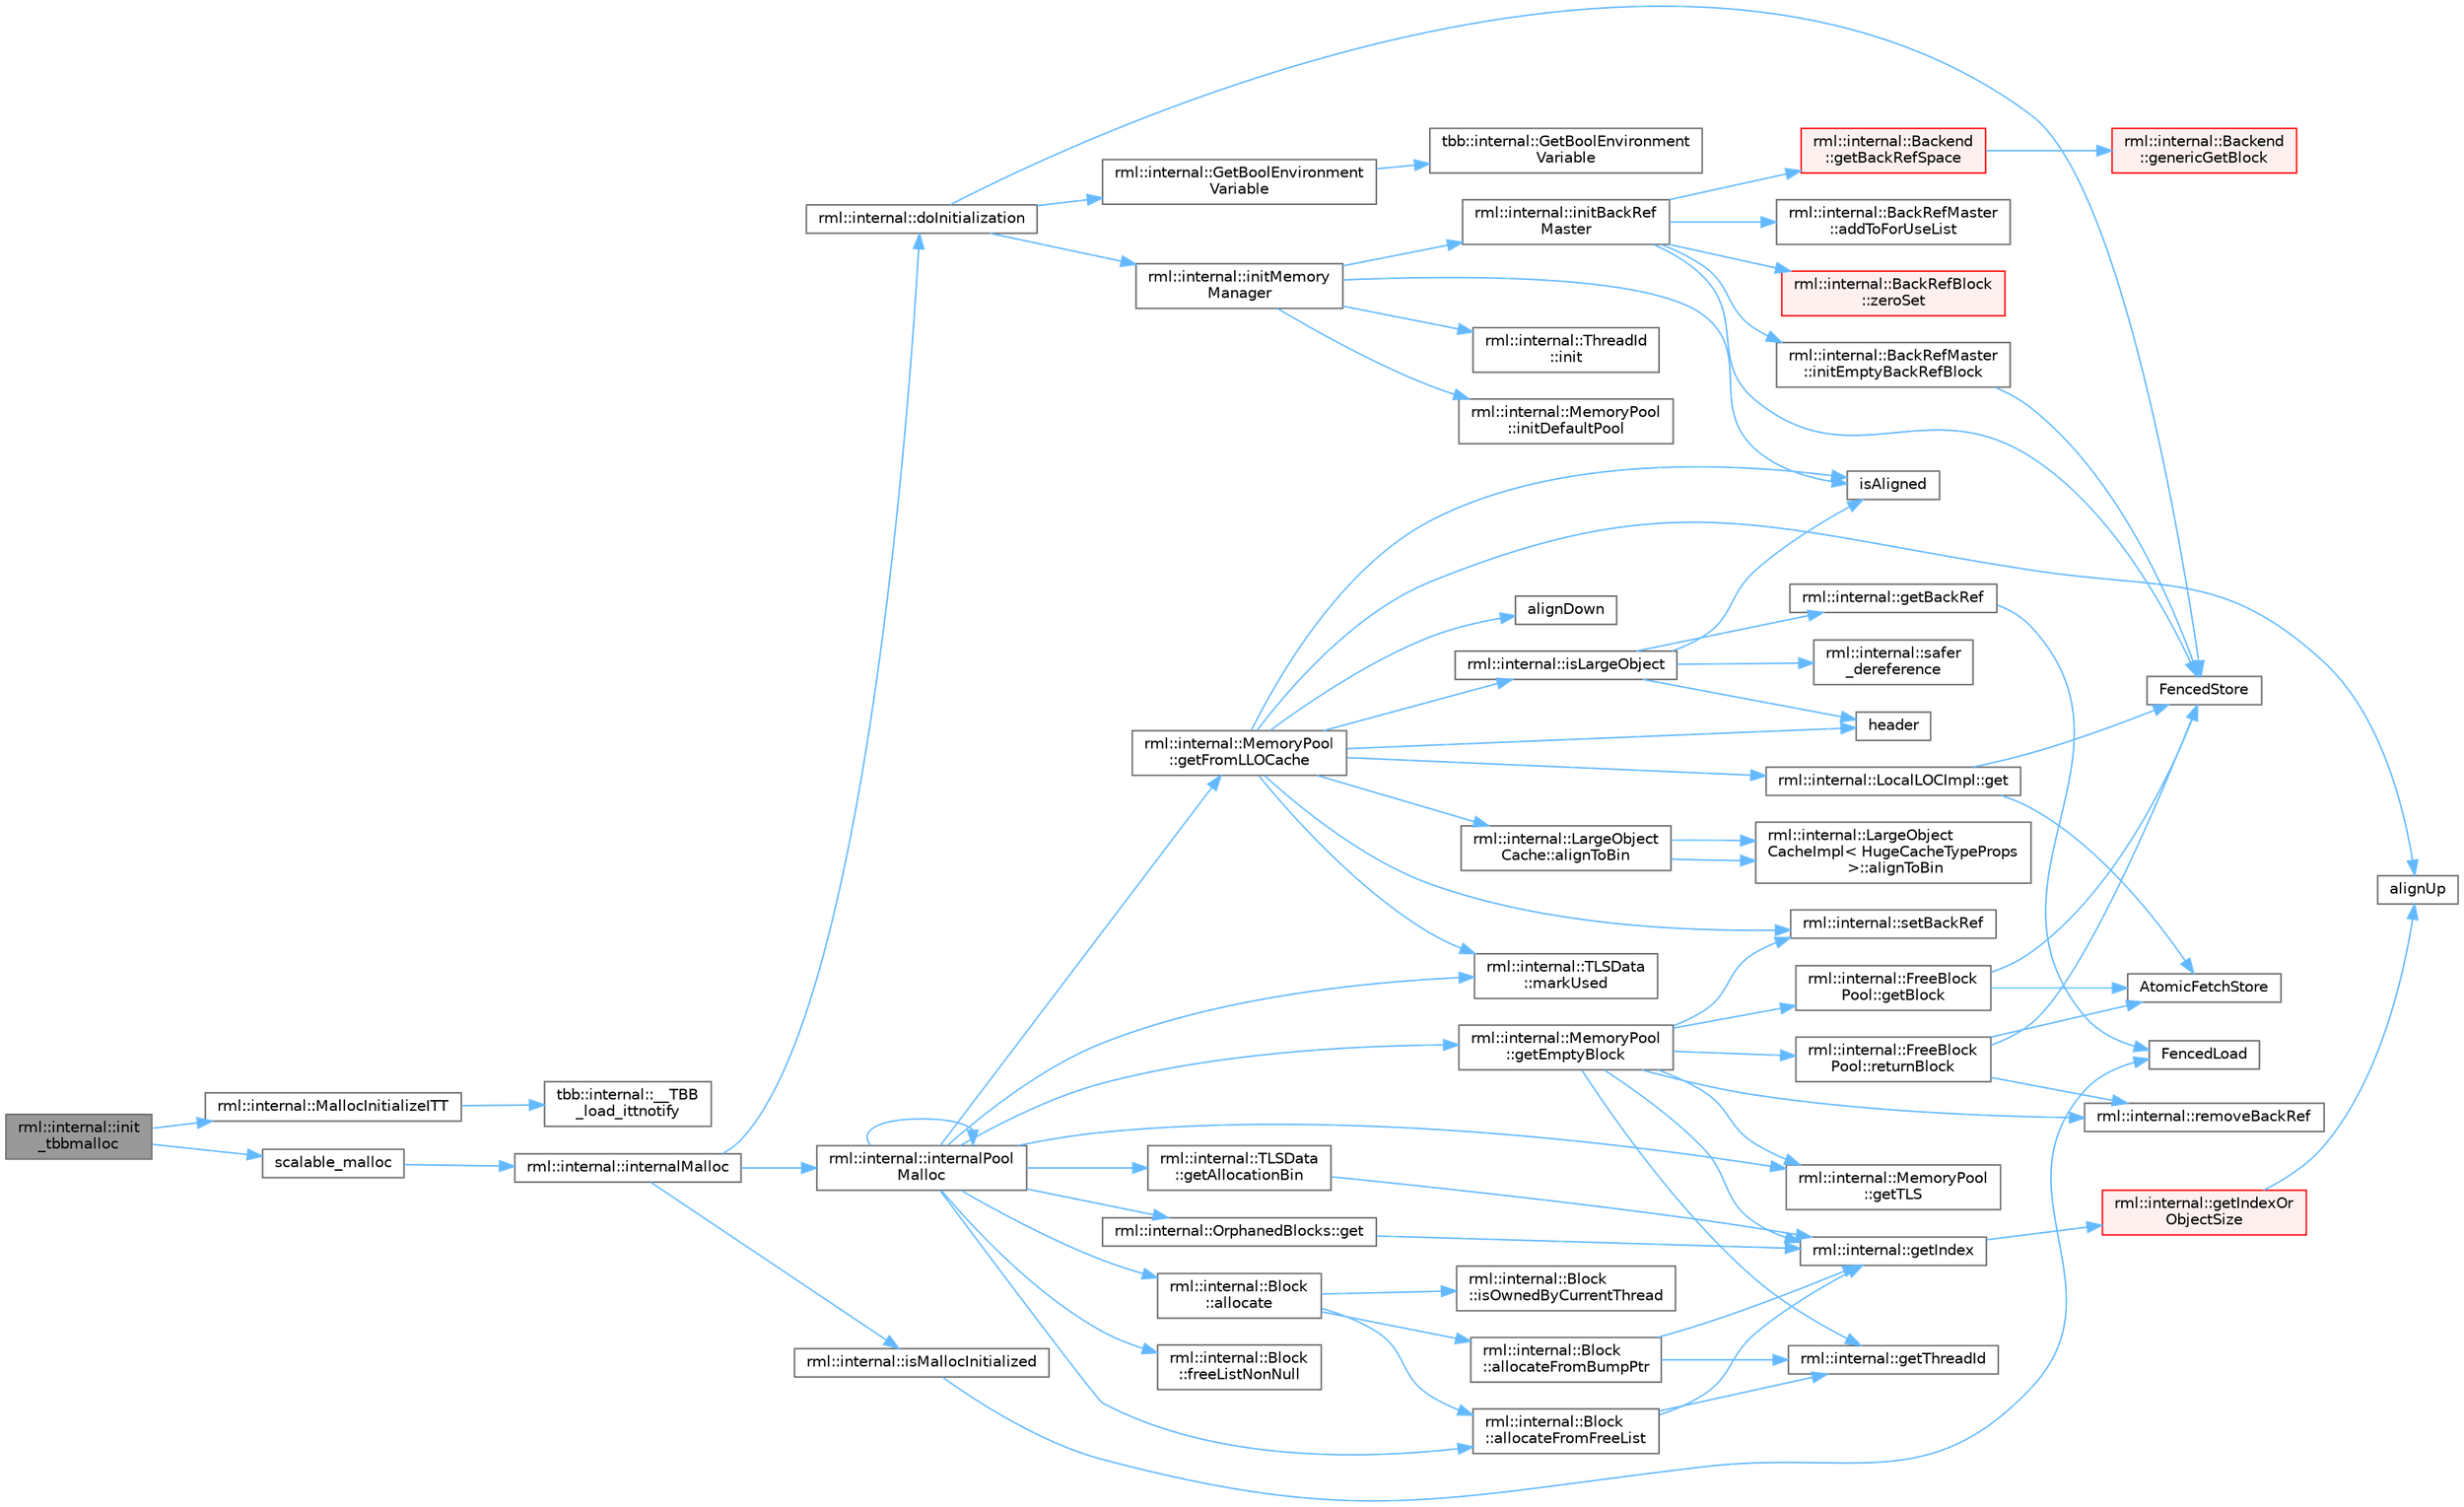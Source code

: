digraph "rml::internal::init_tbbmalloc"
{
 // LATEX_PDF_SIZE
  bgcolor="transparent";
  edge [fontname=Helvetica,fontsize=10,labelfontname=Helvetica,labelfontsize=10];
  node [fontname=Helvetica,fontsize=10,shape=box,height=0.2,width=0.4];
  rankdir="LR";
  Node1 [id="Node000001",label="rml::internal::init\l_tbbmalloc",height=0.2,width=0.4,color="gray40", fillcolor="grey60", style="filled", fontcolor="black",tooltip=" "];
  Node1 -> Node2 [id="edge1_Node000001_Node000002",color="steelblue1",style="solid",tooltip=" "];
  Node2 [id="Node000002",label="rml::internal::MallocInitializeITT",height=0.2,width=0.4,color="grey40", fillcolor="white", style="filled",URL="$namespacerml_1_1internal.html#a1496938d4795ed7716f08eff02966822",tooltip=" "];
  Node2 -> Node3 [id="edge2_Node000002_Node000003",color="steelblue1",style="solid",tooltip=" "];
  Node3 [id="Node000003",label="tbb::internal::__TBB\l_load_ittnotify",height=0.2,width=0.4,color="grey40", fillcolor="white", style="filled",URL="$namespacetbb_1_1internal.html#a2b4ad2321a003fdcedfac9784ce9a2be",tooltip=" "];
  Node1 -> Node4 [id="edge3_Node000001_Node000004",color="steelblue1",style="solid",tooltip=" "];
  Node4 [id="Node000004",label="scalable_malloc",height=0.2,width=0.4,color="grey40", fillcolor="white", style="filled",URL="$group__memory__allocation.html#ga2fcb23ca500304f69173dd13ad7e1389",tooltip=" "];
  Node4 -> Node5 [id="edge4_Node000004_Node000005",color="steelblue1",style="solid",tooltip=" "];
  Node5 [id="Node000005",label="rml::internal::internalMalloc",height=0.2,width=0.4,color="grey40", fillcolor="white", style="filled",URL="$namespacerml_1_1internal.html#a19b0fbc5aaa4b08cc412bb5777b01f89",tooltip=" "];
  Node5 -> Node6 [id="edge5_Node000005_Node000006",color="steelblue1",style="solid",tooltip=" "];
  Node6 [id="Node000006",label="rml::internal::doInitialization",height=0.2,width=0.4,color="grey40", fillcolor="white", style="filled",URL="$namespacerml_1_1internal.html#aad59cc02d849210b00c8587544e44e20",tooltip="Ensures that initMemoryManager() is called once and only once."];
  Node6 -> Node7 [id="edge6_Node000006_Node000007",color="steelblue1",style="solid",tooltip=" "];
  Node7 [id="Node000007",label="FencedStore",height=0.2,width=0.4,color="grey40", fillcolor="white", style="filled",URL="$_synchronize_8h.html#a19886ee3899c0a2435ea9840116ea325",tooltip=" "];
  Node6 -> Node8 [id="edge7_Node000006_Node000008",color="steelblue1",style="solid",tooltip=" "];
  Node8 [id="Node000008",label="rml::internal::GetBoolEnvironment\lVariable",height=0.2,width=0.4,color="grey40", fillcolor="white", style="filled",URL="$namespacerml_1_1internal.html#acbf202195ce55902f2237ab9e8de3be5",tooltip=" "];
  Node8 -> Node9 [id="edge8_Node000008_Node000009",color="steelblue1",style="solid",tooltip=" "];
  Node9 [id="Node000009",label="tbb::internal::GetBoolEnvironment\lVariable",height=0.2,width=0.4,color="grey40", fillcolor="white", style="filled",URL="$namespacetbb_1_1internal.html#a97d6c00654cc85d4c072f1a082c8c28a",tooltip=" "];
  Node6 -> Node10 [id="edge9_Node000006_Node000010",color="steelblue1",style="solid",tooltip=" "];
  Node10 [id="Node000010",label="rml::internal::initMemory\lManager",height=0.2,width=0.4,color="grey40", fillcolor="white", style="filled",URL="$namespacerml_1_1internal.html#ab24be00d5e9e602105742c4b1c7903a4",tooltip=" "];
  Node10 -> Node11 [id="edge10_Node000010_Node000011",color="steelblue1",style="solid",tooltip=" "];
  Node11 [id="Node000011",label="rml::internal::ThreadId\l::init",height=0.2,width=0.4,color="grey40", fillcolor="white", style="filled",URL="$classrml_1_1internal_1_1_thread_id.html#a58d4cb2156367a2fc468f6daf5cbded2",tooltip=" "];
  Node10 -> Node12 [id="edge11_Node000010_Node000012",color="steelblue1",style="solid",tooltip=" "];
  Node12 [id="Node000012",label="rml::internal::initBackRef\lMaster",height=0.2,width=0.4,color="grey40", fillcolor="white", style="filled",URL="$namespacerml_1_1internal.html#a35c262cb0badff1e3b2a9df6357a344a",tooltip=" "];
  Node12 -> Node13 [id="edge12_Node000012_Node000013",color="steelblue1",style="solid",tooltip=" "];
  Node13 [id="Node000013",label="rml::internal::BackRefMaster\l::addToForUseList",height=0.2,width=0.4,color="grey40", fillcolor="white", style="filled",URL="$structrml_1_1internal_1_1_back_ref_master.html#a37ff8568740208b7e96498e34b02cfb0",tooltip=" "];
  Node12 -> Node7 [id="edge13_Node000012_Node000007",color="steelblue1",style="solid",tooltip=" "];
  Node12 -> Node14 [id="edge14_Node000012_Node000014",color="steelblue1",style="solid",tooltip=" "];
  Node14 [id="Node000014",label="rml::internal::Backend\l::getBackRefSpace",height=0.2,width=0.4,color="red", fillcolor="#FFF0F0", style="filled",URL="$classrml_1_1internal_1_1_backend.html#af43a5f0fc5038a3e60d58602b696af87",tooltip=" "];
  Node14 -> Node15 [id="edge15_Node000014_Node000015",color="steelblue1",style="solid",tooltip=" "];
  Node15 [id="Node000015",label="rml::internal::Backend\l::genericGetBlock",height=0.2,width=0.4,color="red", fillcolor="#FFF0F0", style="filled",URL="$classrml_1_1internal_1_1_backend.html#a17c603dbded6b99ac85e338515ae0d40",tooltip=" "];
  Node12 -> Node59 [id="edge16_Node000012_Node000059",color="steelblue1",style="solid",tooltip=" "];
  Node59 [id="Node000059",label="rml::internal::BackRefMaster\l::initEmptyBackRefBlock",height=0.2,width=0.4,color="grey40", fillcolor="white", style="filled",URL="$structrml_1_1internal_1_1_back_ref_master.html#a95aa7e0acc7e9849781dc1d4a73acd5c",tooltip=" "];
  Node59 -> Node7 [id="edge17_Node000059_Node000007",color="steelblue1",style="solid",tooltip=" "];
  Node12 -> Node60 [id="edge18_Node000012_Node000060",color="steelblue1",style="solid",tooltip=" "];
  Node60 [id="Node000060",label="rml::internal::BackRefBlock\l::zeroSet",height=0.2,width=0.4,color="red", fillcolor="#FFF0F0", style="filled",URL="$structrml_1_1internal_1_1_back_ref_block.html#a5ead9463c799a7dd21ce45a45df08972",tooltip=" "];
  Node10 -> Node62 [id="edge19_Node000010_Node000062",color="steelblue1",style="solid",tooltip=" "];
  Node62 [id="Node000062",label="rml::internal::MemoryPool\l::initDefaultPool",height=0.2,width=0.4,color="grey40", fillcolor="white", style="filled",URL="$classrml_1_1internal_1_1_memory_pool.html#add7381e97285946d931d763e07dee7e5",tooltip=" "];
  Node10 -> Node32 [id="edge20_Node000010_Node000032",color="steelblue1",style="solid",tooltip=" "];
  Node32 [id="Node000032",label="isAligned",height=0.2,width=0.4,color="grey40", fillcolor="white", style="filled",URL="$_customize_8h.html#a717f2c2c0501922cd654a5ebf49b287e",tooltip=" "];
  Node5 -> Node63 [id="edge21_Node000005_Node000063",color="steelblue1",style="solid",tooltip=" "];
  Node63 [id="Node000063",label="rml::internal::internalPool\lMalloc",height=0.2,width=0.4,color="grey40", fillcolor="white", style="filled",URL="$namespacerml_1_1internal.html#a341c0310d4c1374c96acc18cd37eba26",tooltip=" "];
  Node63 -> Node64 [id="edge22_Node000063_Node000064",color="steelblue1",style="solid",tooltip=" "];
  Node64 [id="Node000064",label="rml::internal::Block\l::allocate",height=0.2,width=0.4,color="grey40", fillcolor="white", style="filled",URL="$classrml_1_1internal_1_1_block.html#ab304c726e184fcd2cad31e30306e07ab",tooltip=" "];
  Node64 -> Node65 [id="edge23_Node000064_Node000065",color="steelblue1",style="solid",tooltip=" "];
  Node65 [id="Node000065",label="rml::internal::Block\l::allocateFromBumpPtr",height=0.2,width=0.4,color="grey40", fillcolor="white", style="filled",URL="$classrml_1_1internal_1_1_block.html#a15badeb7c104a8f860a7375ed648a43e",tooltip=" "];
  Node65 -> Node66 [id="edge24_Node000065_Node000066",color="steelblue1",style="solid",tooltip=" "];
  Node66 [id="Node000066",label="rml::internal::getIndex",height=0.2,width=0.4,color="grey40", fillcolor="white", style="filled",URL="$namespacerml_1_1internal.html#a70dcd761b867baccb7ffdb087e52e215",tooltip=" "];
  Node66 -> Node67 [id="edge25_Node000066_Node000067",color="steelblue1",style="solid",tooltip=" "];
  Node67 [id="Node000067",label="rml::internal::getIndexOr\lObjectSize",height=0.2,width=0.4,color="red", fillcolor="#FFF0F0", style="filled",URL="$namespacerml_1_1internal.html#aebac3191559671ba56411f6a4926649a",tooltip=" "];
  Node67 -> Node26 [id="edge26_Node000067_Node000026",color="steelblue1",style="solid",tooltip=" "];
  Node26 [id="Node000026",label="alignUp",height=0.2,width=0.4,color="grey40", fillcolor="white", style="filled",URL="$shared__utils_8h.html#abf7a0e928f58ffeeefa291f674c30d69",tooltip=" "];
  Node65 -> Node70 [id="edge27_Node000065_Node000070",color="steelblue1",style="solid",tooltip=" "];
  Node70 [id="Node000070",label="rml::internal::getThreadId",height=0.2,width=0.4,color="grey40", fillcolor="white", style="filled",URL="$namespacerml_1_1internal.html#a2877b2db91c23b8b7eb1d37891c40b2b",tooltip=" "];
  Node64 -> Node71 [id="edge28_Node000064_Node000071",color="steelblue1",style="solid",tooltip=" "];
  Node71 [id="Node000071",label="rml::internal::Block\l::allocateFromFreeList",height=0.2,width=0.4,color="grey40", fillcolor="white", style="filled",URL="$classrml_1_1internal_1_1_block.html#a49c5382153edd22b031869f0a822f9f2",tooltip=" "];
  Node71 -> Node66 [id="edge29_Node000071_Node000066",color="steelblue1",style="solid",tooltip=" "];
  Node71 -> Node70 [id="edge30_Node000071_Node000070",color="steelblue1",style="solid",tooltip=" "];
  Node64 -> Node72 [id="edge31_Node000064_Node000072",color="steelblue1",style="solid",tooltip=" "];
  Node72 [id="Node000072",label="rml::internal::Block\l::isOwnedByCurrentThread",height=0.2,width=0.4,color="grey40", fillcolor="white", style="filled",URL="$classrml_1_1internal_1_1_block.html#a764948ac32e7d5689a755e4af99308e2",tooltip=" "];
  Node63 -> Node71 [id="edge32_Node000063_Node000071",color="steelblue1",style="solid",tooltip=" "];
  Node63 -> Node73 [id="edge33_Node000063_Node000073",color="steelblue1",style="solid",tooltip=" "];
  Node73 [id="Node000073",label="rml::internal::Block\l::freeListNonNull",height=0.2,width=0.4,color="grey40", fillcolor="white", style="filled",URL="$classrml_1_1internal_1_1_block.html#a624decb3bf1a4f7ab0b66e3ae0fb1324",tooltip=" "];
  Node63 -> Node74 [id="edge34_Node000063_Node000074",color="steelblue1",style="solid",tooltip=" "];
  Node74 [id="Node000074",label="rml::internal::OrphanedBlocks::get",height=0.2,width=0.4,color="grey40", fillcolor="white", style="filled",URL="$classrml_1_1internal_1_1_orphaned_blocks.html#a3ed9f9cf98cd6c788195e57408c5ed26",tooltip=" "];
  Node74 -> Node66 [id="edge35_Node000074_Node000066",color="steelblue1",style="solid",tooltip=" "];
  Node63 -> Node75 [id="edge36_Node000063_Node000075",color="steelblue1",style="solid",tooltip=" "];
  Node75 [id="Node000075",label="rml::internal::TLSData\l::getAllocationBin",height=0.2,width=0.4,color="grey40", fillcolor="white", style="filled",URL="$classrml_1_1internal_1_1_t_l_s_data.html#a26c607a6304c0fa325c6604cf7c767ea",tooltip=" "];
  Node75 -> Node66 [id="edge37_Node000075_Node000066",color="steelblue1",style="solid",tooltip=" "];
  Node63 -> Node76 [id="edge38_Node000063_Node000076",color="steelblue1",style="solid",tooltip=" "];
  Node76 [id="Node000076",label="rml::internal::MemoryPool\l::getEmptyBlock",height=0.2,width=0.4,color="grey40", fillcolor="white", style="filled",URL="$classrml_1_1internal_1_1_memory_pool.html#a16261e62d2c6418981ade9a7ea23d5d0",tooltip=" "];
  Node76 -> Node77 [id="edge39_Node000076_Node000077",color="steelblue1",style="solid",tooltip=" "];
  Node77 [id="Node000077",label="rml::internal::FreeBlock\lPool::getBlock",height=0.2,width=0.4,color="grey40", fillcolor="white", style="filled",URL="$classrml_1_1internal_1_1_free_block_pool.html#a3d6745e31d1a809ce90273ba7a8f8ab7",tooltip=" "];
  Node77 -> Node78 [id="edge40_Node000077_Node000078",color="steelblue1",style="solid",tooltip=" "];
  Node78 [id="Node000078",label="AtomicFetchStore",height=0.2,width=0.4,color="grey40", fillcolor="white", style="filled",URL="$_synchronize_8h.html#a8f959802bcef862416aed96fe5c6e601",tooltip=" "];
  Node77 -> Node7 [id="edge41_Node000077_Node000007",color="steelblue1",style="solid",tooltip=" "];
  Node76 -> Node66 [id="edge42_Node000076_Node000066",color="steelblue1",style="solid",tooltip=" "];
  Node76 -> Node70 [id="edge43_Node000076_Node000070",color="steelblue1",style="solid",tooltip=" "];
  Node76 -> Node79 [id="edge44_Node000076_Node000079",color="steelblue1",style="solid",tooltip=" "];
  Node79 [id="Node000079",label="rml::internal::MemoryPool\l::getTLS",height=0.2,width=0.4,color="grey40", fillcolor="white", style="filled",URL="$classrml_1_1internal_1_1_memory_pool.html#acdf684e1b29c9d00886d97b909798488",tooltip=" "];
  Node76 -> Node80 [id="edge45_Node000076_Node000080",color="steelblue1",style="solid",tooltip=" "];
  Node80 [id="Node000080",label="rml::internal::removeBackRef",height=0.2,width=0.4,color="grey40", fillcolor="white", style="filled",URL="$namespacerml_1_1internal.html#ab8e65fb38698f5544e2b1fa3127bec85",tooltip=" "];
  Node76 -> Node81 [id="edge46_Node000076_Node000081",color="steelblue1",style="solid",tooltip=" "];
  Node81 [id="Node000081",label="rml::internal::FreeBlock\lPool::returnBlock",height=0.2,width=0.4,color="grey40", fillcolor="white", style="filled",URL="$classrml_1_1internal_1_1_free_block_pool.html#a98adf682213916f2d39812b170938b4a",tooltip=" "];
  Node81 -> Node78 [id="edge47_Node000081_Node000078",color="steelblue1",style="solid",tooltip=" "];
  Node81 -> Node7 [id="edge48_Node000081_Node000007",color="steelblue1",style="solid",tooltip=" "];
  Node81 -> Node80 [id="edge49_Node000081_Node000080",color="steelblue1",style="solid",tooltip=" "];
  Node76 -> Node82 [id="edge50_Node000076_Node000082",color="steelblue1",style="solid",tooltip=" "];
  Node82 [id="Node000082",label="rml::internal::setBackRef",height=0.2,width=0.4,color="grey40", fillcolor="white", style="filled",URL="$namespacerml_1_1internal.html#aa5ddbf0f60817126c51b54ca648caf34",tooltip=" "];
  Node63 -> Node83 [id="edge51_Node000063_Node000083",color="steelblue1",style="solid",tooltip=" "];
  Node83 [id="Node000083",label="rml::internal::MemoryPool\l::getFromLLOCache",height=0.2,width=0.4,color="grey40", fillcolor="white", style="filled",URL="$classrml_1_1internal_1_1_memory_pool.html#af1f6175add16b2b950447b8b4c6bf491",tooltip=" "];
  Node83 -> Node25 [id="edge52_Node000083_Node000025",color="steelblue1",style="solid",tooltip=" "];
  Node25 [id="Node000025",label="alignDown",height=0.2,width=0.4,color="grey40", fillcolor="white", style="filled",URL="$shared__utils_8h.html#ab3918cd2395835f90b78b96d4e1e2390",tooltip=" "];
  Node83 -> Node84 [id="edge53_Node000083_Node000084",color="steelblue1",style="solid",tooltip=" "];
  Node84 [id="Node000084",label="rml::internal::LargeObject\lCache::alignToBin",height=0.2,width=0.4,color="grey40", fillcolor="white", style="filled",URL="$classrml_1_1internal_1_1_large_object_cache.html#a60b70cf5fd394c20459885fa6f093cb2",tooltip=" "];
  Node84 -> Node85 [id="edge54_Node000084_Node000085",color="steelblue1",style="solid",tooltip=" "];
  Node85 [id="Node000085",label="rml::internal::LargeObject\lCacheImpl\< HugeCacheTypeProps\l \>::alignToBin",height=0.2,width=0.4,color="grey40", fillcolor="white", style="filled",URL="$classrml_1_1internal_1_1_large_object_cache_impl.html#a01f6ac36f886dfe3a705818b82f739ed",tooltip=" "];
  Node84 -> Node85 [id="edge55_Node000084_Node000085",color="steelblue1",style="solid",tooltip=" "];
  Node83 -> Node26 [id="edge56_Node000083_Node000026",color="steelblue1",style="solid",tooltip=" "];
  Node83 -> Node86 [id="edge57_Node000083_Node000086",color="steelblue1",style="solid",tooltip=" "];
  Node86 [id="Node000086",label="rml::internal::LocalLOCImpl::get",height=0.2,width=0.4,color="grey40", fillcolor="white", style="filled",URL="$classrml_1_1internal_1_1_local_l_o_c_impl.html#af40a0514dcc47ac4ceccfea084adb199",tooltip=" "];
  Node86 -> Node78 [id="edge58_Node000086_Node000078",color="steelblue1",style="solid",tooltip=" "];
  Node86 -> Node7 [id="edge59_Node000086_Node000007",color="steelblue1",style="solid",tooltip=" "];
  Node83 -> Node87 [id="edge60_Node000083_Node000087",color="steelblue1",style="solid",tooltip=" "];
  Node87 [id="Node000087",label="header",height=0.2,width=0.4,color="grey40", fillcolor="white", style="filled",URL="$cblat1_8f.html#a410931b600854e6dd3e253731606117e",tooltip=" "];
  Node83 -> Node32 [id="edge61_Node000083_Node000032",color="steelblue1",style="solid",tooltip=" "];
  Node83 -> Node88 [id="edge62_Node000083_Node000088",color="steelblue1",style="solid",tooltip=" "];
  Node88 [id="Node000088",label="rml::internal::isLargeObject",height=0.2,width=0.4,color="grey40", fillcolor="white", style="filled",URL="$namespacerml_1_1internal.html#a730f387568a0a522e003dca4246eb393",tooltip=" "];
  Node88 -> Node89 [id="edge63_Node000088_Node000089",color="steelblue1",style="solid",tooltip=" "];
  Node89 [id="Node000089",label="rml::internal::getBackRef",height=0.2,width=0.4,color="grey40", fillcolor="white", style="filled",URL="$namespacerml_1_1internal.html#a674d3a46d675ee1887142a9118f48927",tooltip=" "];
  Node89 -> Node21 [id="edge64_Node000089_Node000021",color="steelblue1",style="solid",tooltip=" "];
  Node21 [id="Node000021",label="FencedLoad",height=0.2,width=0.4,color="grey40", fillcolor="white", style="filled",URL="$_synchronize_8h.html#a0792980ea26344eaf2fc0a4112b5d848",tooltip=" "];
  Node88 -> Node87 [id="edge65_Node000088_Node000087",color="steelblue1",style="solid",tooltip=" "];
  Node88 -> Node32 [id="edge66_Node000088_Node000032",color="steelblue1",style="solid",tooltip=" "];
  Node88 -> Node90 [id="edge67_Node000088_Node000090",color="steelblue1",style="solid",tooltip=" "];
  Node90 [id="Node000090",label="rml::internal::safer\l_dereference",height=0.2,width=0.4,color="grey40", fillcolor="white", style="filled",URL="$namespacerml_1_1internal.html#ad1ffc431b9c2d1e7109a72599d761792",tooltip=" "];
  Node83 -> Node91 [id="edge68_Node000083_Node000091",color="steelblue1",style="solid",tooltip=" "];
  Node91 [id="Node000091",label="rml::internal::TLSData\l::markUsed",height=0.2,width=0.4,color="grey40", fillcolor="white", style="filled",URL="$classrml_1_1internal_1_1_t_l_s_data.html#afabda6a63ddb1942d1d5a7a06f41e2ae",tooltip=" "];
  Node83 -> Node82 [id="edge69_Node000083_Node000082",color="steelblue1",style="solid",tooltip=" "];
  Node63 -> Node79 [id="edge70_Node000063_Node000079",color="steelblue1",style="solid",tooltip=" "];
  Node63 -> Node63 [id="edge71_Node000063_Node000063",color="steelblue1",style="solid",tooltip=" "];
  Node63 -> Node91 [id="edge72_Node000063_Node000091",color="steelblue1",style="solid",tooltip=" "];
  Node5 -> Node92 [id="edge73_Node000005_Node000092",color="steelblue1",style="solid",tooltip=" "];
  Node92 [id="Node000092",label="rml::internal::isMallocInitialized",height=0.2,width=0.4,color="grey40", fillcolor="white", style="filled",URL="$namespacerml_1_1internal.html#a61c4d632ea815cbeea8ed0ee72e06ac7",tooltip=" "];
  Node92 -> Node21 [id="edge74_Node000092_Node000021",color="steelblue1",style="solid",tooltip=" "];
}
